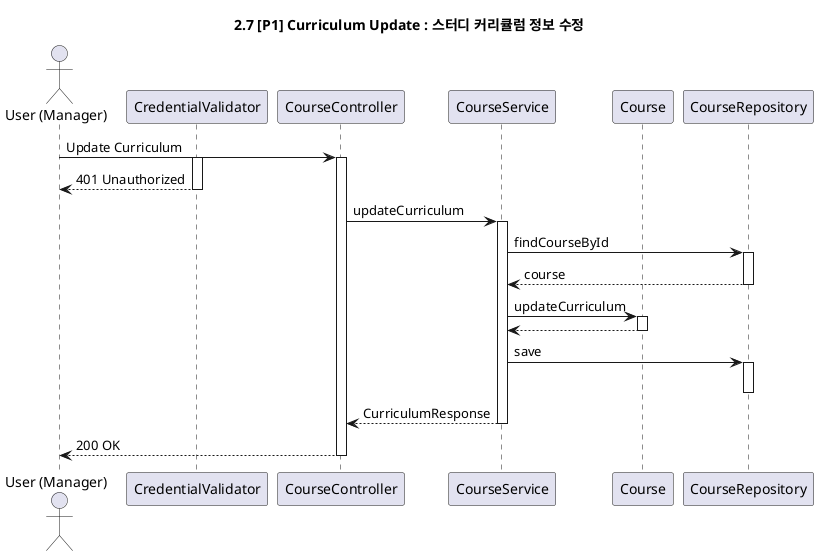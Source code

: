 @startuml

title 2.7 [P1] Curriculum Update : 스터디 커리큘럼 정보 수정

actor "User (Manager)" as User
participant "CredentialValidator" as Validator
participant "CourseController" as Controller
participant "CourseService" as AppService
participant "Course" as CourseDomain
participant "CourseRepository" as Repository

User -> Controller: Update Curriculum
activate Validator
activate Controller
Validator --> User: 401 Unauthorized
deactivate Validator

Controller -> AppService: updateCurriculum
activate AppService

AppService -> Repository: findCourseById
activate Repository
Repository --> AppService: course
deactivate Repository

AppService -> CourseDomain: updateCurriculum
activate CourseDomain
CourseDomain --> AppService
deactivate CourseDomain

AppService -> Repository: save
activate Repository
deactivate Repository

AppService --> Controller: CurriculumResponse
deactivate AppService

Controller --> User: 200 OK
deactivate Controller

@enduml